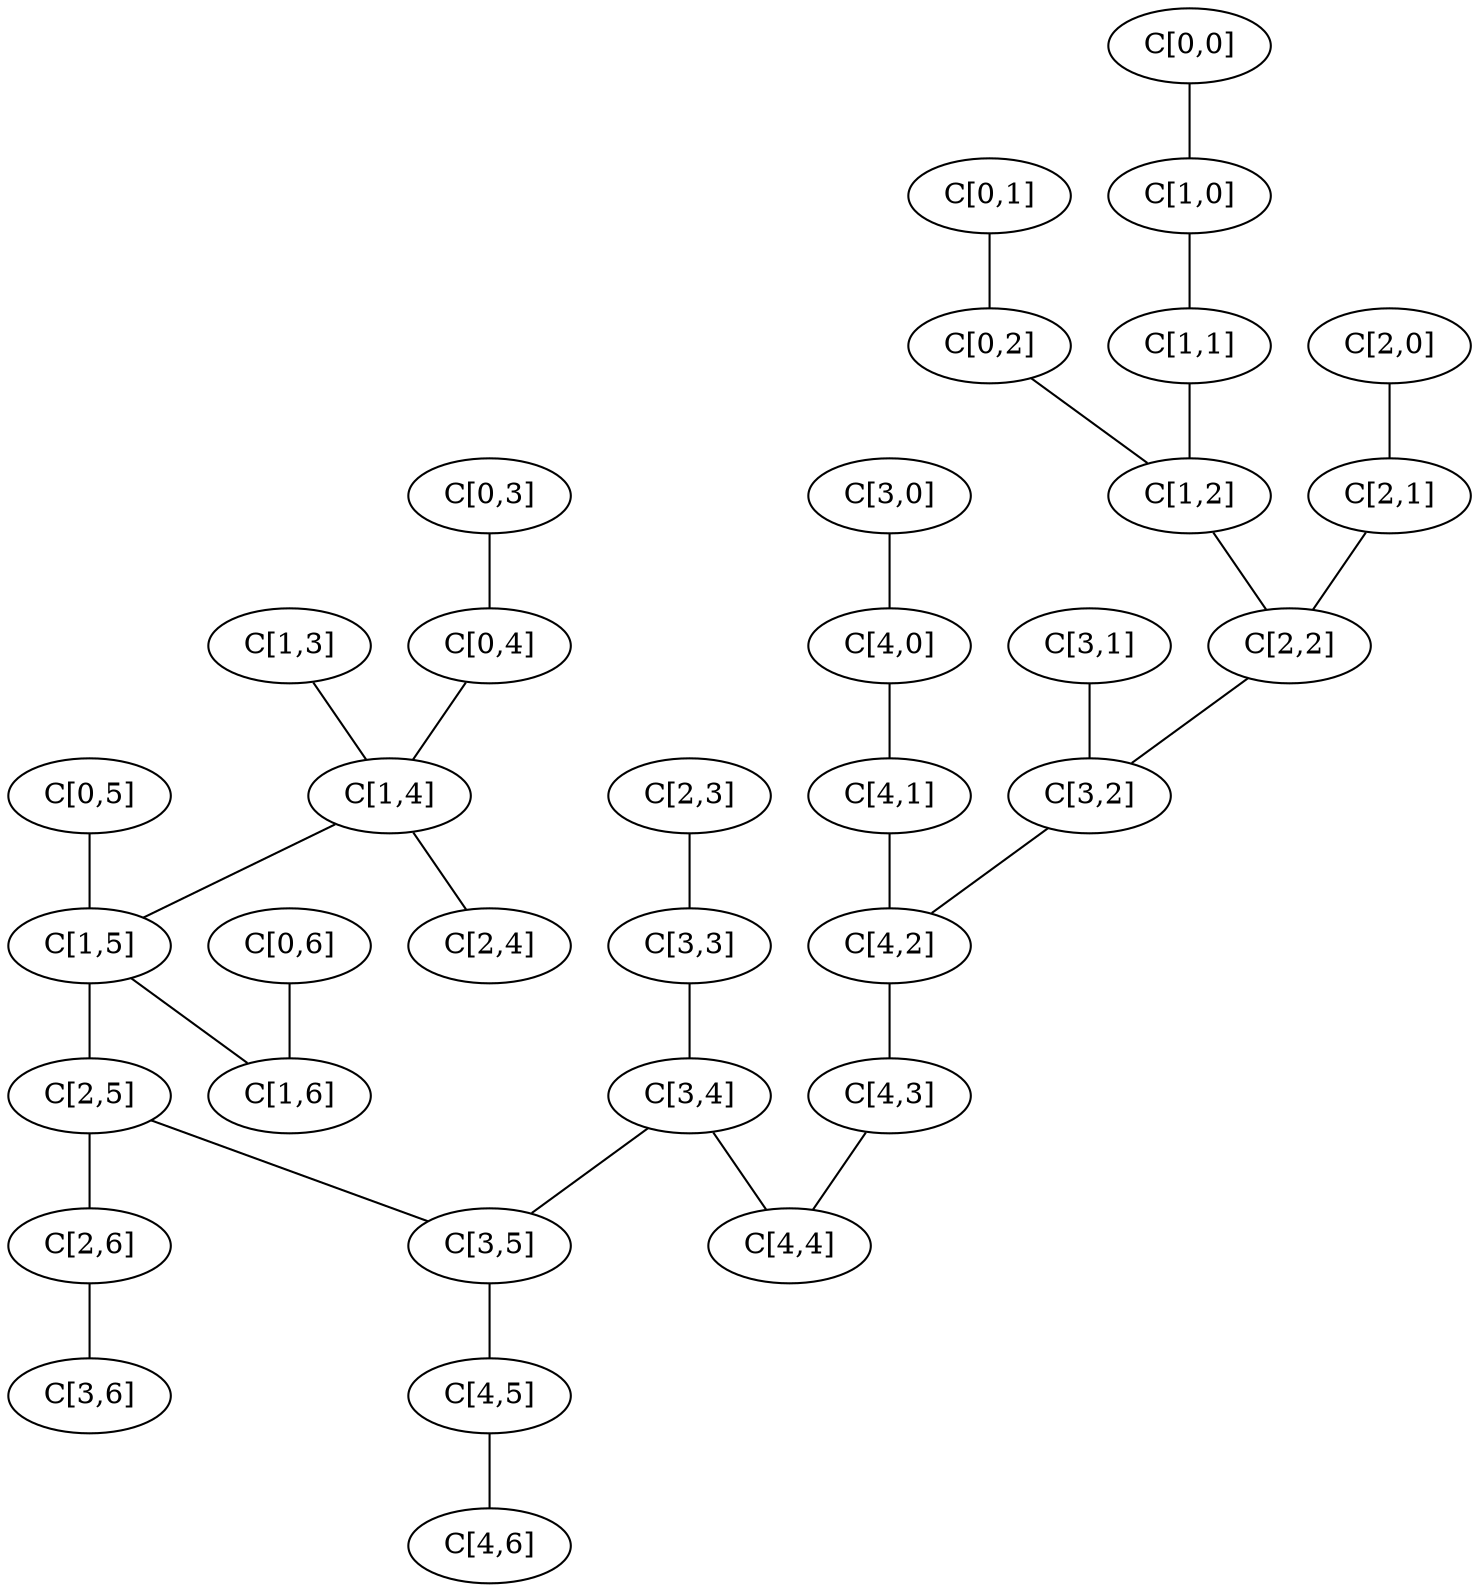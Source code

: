 // GraphViz Layout
digraph HeapSearch1 {
	"C[0,0]"
	"C[0,1]"
	"C[0,2]"
	"C[0,3]"
	"C[0,4]"
	"C[0,5]"
	"C[0,6]"
	"C[1,0]"
	"C[1,1]"
	"C[1,2]"
	"C[1,3]"
	"C[1,4]"
	"C[1,5]"
	"C[1,6]"
	"C[2,0]"
	"C[2,1]"
	"C[2,2]"
	"C[2,3]"
	"C[2,4]"
	"C[2,5]"
	"C[2,6]"
	"C[3,0]"
	"C[3,1]"
	"C[3,2]"
	"C[3,3]"
	"C[3,4]"
	"C[3,5]"
	"C[3,6]"
	"C[4,0]"
	"C[4,1]"
	"C[4,2]"
	"C[4,3]"
	"C[4,4]"
	"C[4,5]"
	"C[4,6]"
		"C[0,0]" -> "C[1,0]" [arrowhead=none]
		"C[0,1]" -> "C[0,2]" [arrowhead=none]
		"C[0,2]" -> "C[1,2]" [arrowhead=none]
		"C[0,3]" -> "C[0,4]" [arrowhead=none]
		"C[0,4]" -> "C[1,4]" [arrowhead=none]
		"C[0,5]" -> "C[1,5]" [arrowhead=none]
		"C[0,6]" -> "C[1,6]" [arrowhead=none]
		"C[1,0]" -> "C[1,1]" [arrowhead=none]
		"C[1,1]" -> "C[1,2]" [arrowhead=none]
		"C[1,2]" -> "C[2,2]" [arrowhead=none]
		"C[1,3]" -> "C[1,4]" [arrowhead=none]
		"C[1,4]" -> "C[1,5]" [arrowhead=none]
		"C[1,4]" -> "C[2,4]" [arrowhead=none]
		"C[1,5]" -> "C[2,5]" [arrowhead=none]
		"C[1,5]" -> "C[1,6]" [arrowhead=none]
		"C[2,0]" -> "C[2,1]" [arrowhead=none]
		"C[2,1]" -> "C[2,2]" [arrowhead=none]
		"C[2,2]" -> "C[3,2]" [arrowhead=none]
		"C[2,3]" -> "C[3,3]" [arrowhead=none]
		"C[2,5]" -> "C[2,6]" [arrowhead=none]
		"C[2,5]" -> "C[3,5]" [arrowhead=none]
		"C[2,6]" -> "C[3,6]" [arrowhead=none]
		"C[3,0]" -> "C[4,0]" [arrowhead=none]
		"C[3,1]" -> "C[3,2]" [arrowhead=none]
		"C[3,2]" -> "C[4,2]" [arrowhead=none]
		"C[3,3]" -> "C[3,4]" [arrowhead=none]
		"C[3,4]" -> "C[3,5]" [arrowhead=none]
		"C[3,4]" -> "C[4,4]" [arrowhead=none]
		"C[3,5]" -> "C[4,5]" [arrowhead=none]
		"C[4,0]" -> "C[4,1]" [arrowhead=none]
		"C[4,1]" -> "C[4,2]" [arrowhead=none]
		"C[4,2]" -> "C[4,3]" [arrowhead=none]
		"C[4,3]" -> "C[4,4]" [arrowhead=none]
		"C[4,5]" -> "C[4,6]" [arrowhead=none]
}